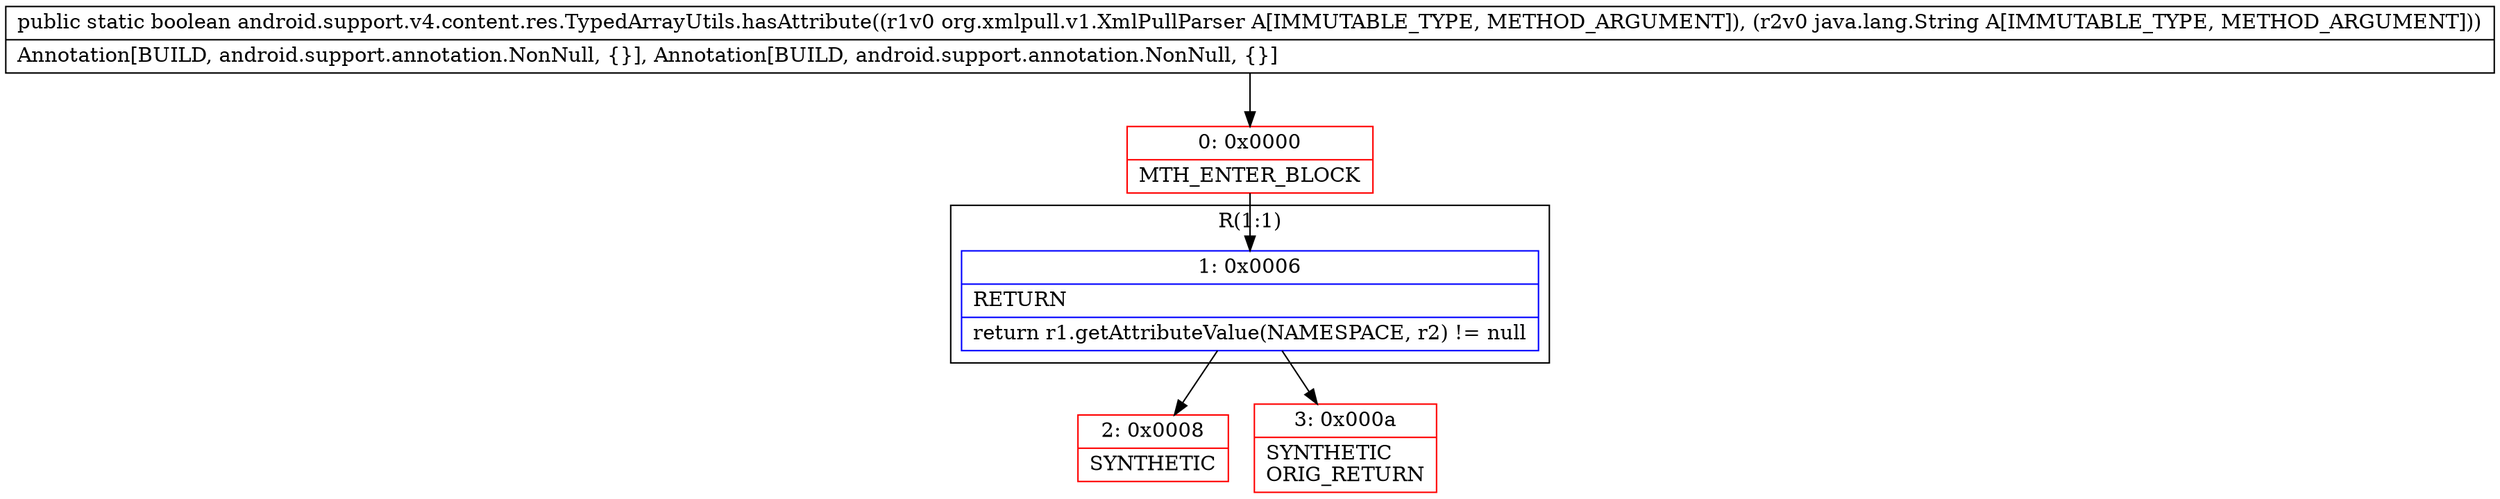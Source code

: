 digraph "CFG forandroid.support.v4.content.res.TypedArrayUtils.hasAttribute(Lorg\/xmlpull\/v1\/XmlPullParser;Ljava\/lang\/String;)Z" {
subgraph cluster_Region_395634189 {
label = "R(1:1)";
node [shape=record,color=blue];
Node_1 [shape=record,label="{1\:\ 0x0006|RETURN\l|return r1.getAttributeValue(NAMESPACE, r2) != null\l}"];
}
Node_0 [shape=record,color=red,label="{0\:\ 0x0000|MTH_ENTER_BLOCK\l}"];
Node_2 [shape=record,color=red,label="{2\:\ 0x0008|SYNTHETIC\l}"];
Node_3 [shape=record,color=red,label="{3\:\ 0x000a|SYNTHETIC\lORIG_RETURN\l}"];
MethodNode[shape=record,label="{public static boolean android.support.v4.content.res.TypedArrayUtils.hasAttribute((r1v0 org.xmlpull.v1.XmlPullParser A[IMMUTABLE_TYPE, METHOD_ARGUMENT]), (r2v0 java.lang.String A[IMMUTABLE_TYPE, METHOD_ARGUMENT]))  | Annotation[BUILD, android.support.annotation.NonNull, \{\}], Annotation[BUILD, android.support.annotation.NonNull, \{\}]\l}"];
MethodNode -> Node_0;
Node_1 -> Node_2;
Node_1 -> Node_3;
Node_0 -> Node_1;
}

